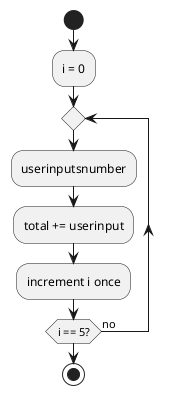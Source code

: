 @startuml
'https://plantuml.com/sequence-diagram
start
:i = 0;
repeat
    :userinputsnumber;
    :total += userinput;
    :increment i once;
    repeat while (i == 5?) is (no)
stop


@enduml